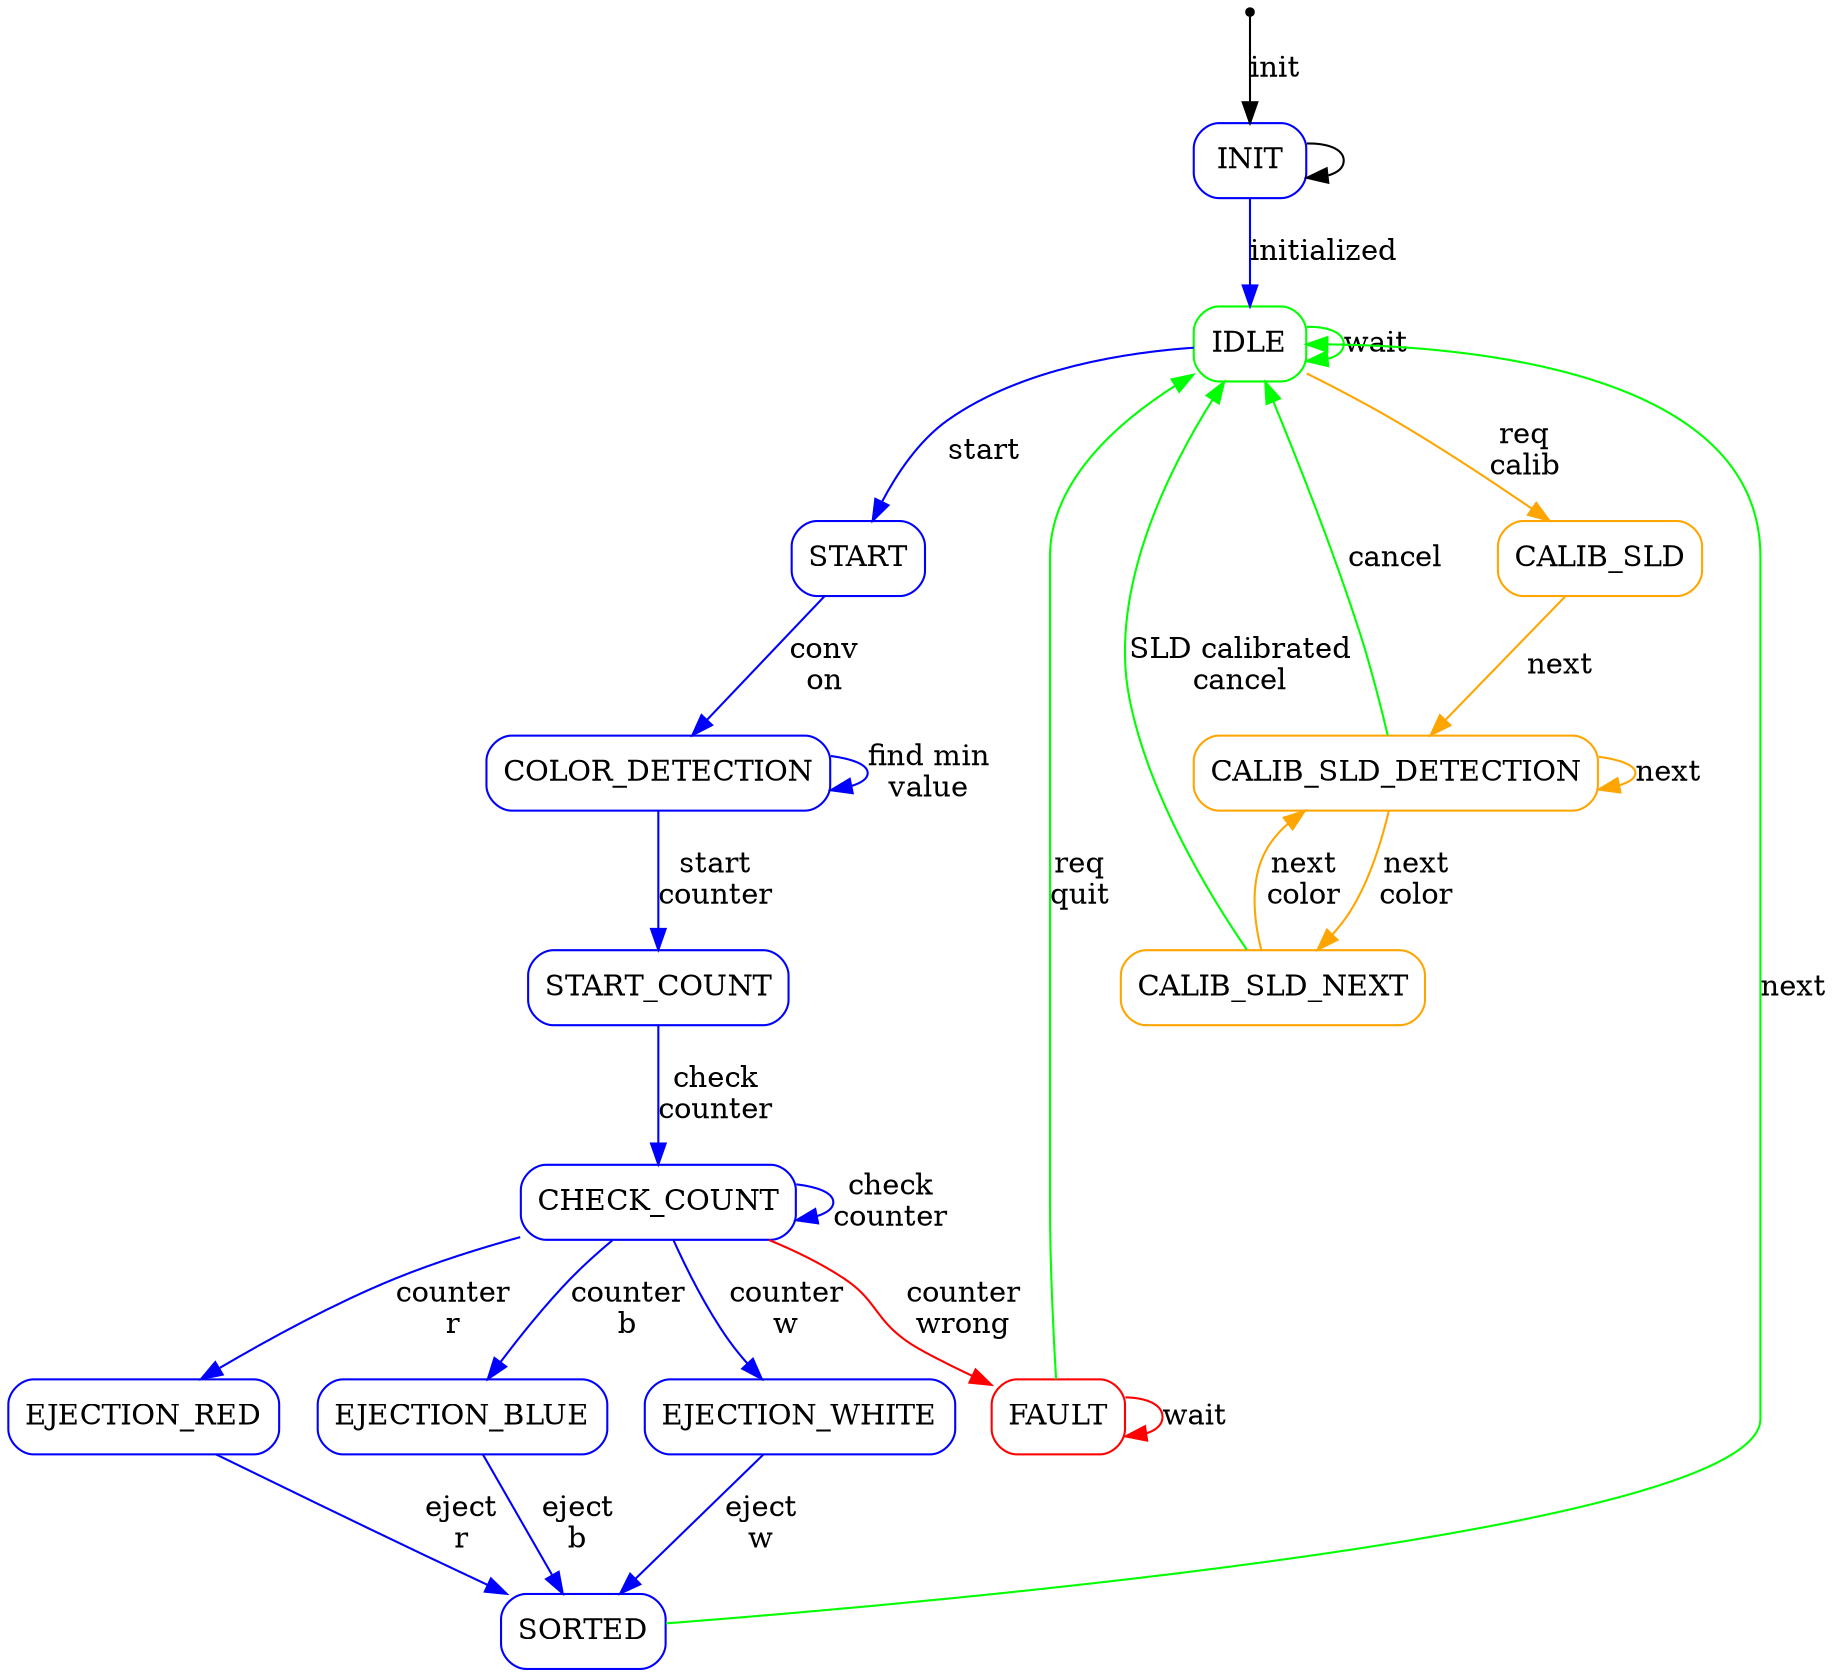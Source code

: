 digraph "generated by DocFsm" {
	node [shape = Mrecord];
	IDLE_0 [color = green, label = "IDLE"];
	FAULT_0 [color = red, label = "FAULT"];
	INIT_0 [color = blue, label = "INIT"];
	START_0 [color = blue, label = "START"];
	CALIB_SLD_0 [color = orange, label = "CALIB_SLD"];
	COLOR_DETECTION_0 [color = blue, label = "COLOR_DETECTION"];
	START_COUNT_0 [color = blue, label = "START_COUNT"];
	CHECK_COUNT_0 [color = blue, label = "CHECK_COUNT"];
	EJECTION_WHITE_0 [color = blue, label = "EJECTION_WHITE"];
	EJECTION_RED_0 [color = blue, label = "EJECTION_RED"];
	EJECTION_BLUE_0 [color = blue, label = "EJECTION_BLUE"];
	SORTED_0 [color = blue, label = "SORTED"];
	CALIB_SLD_DETECTION_0 [color = orange, label = "CALIB_SLD_DETECTION"];
	CALIB_SLD_NEXT_0 [color = orange, label = "CALIB_SLD_NEXT"];
	entry0_0 [shape = point, label = "entry0"];
	IDLE_0 -> START_0 [color = blue, label = "start"];
	IDLE_0 -> CALIB_SLD_0 [color = orange, label = "req\ncalib"];
	IDLE_0 -> IDLE_0 [color = green, label = "wait"];
	FAULT_0 -> IDLE_0 [color = green, label = "req\nquit"];
	FAULT_0 -> FAULT_0 [color = red, label = "wait"];
	INIT_0 -> INIT_0;
	INIT_0 -> IDLE_0 [color = blue, label = "initialized"];
	START_0 -> COLOR_DETECTION_0 [color = blue, label = "conv\non"];
	CALIB_SLD_0 -> CALIB_SLD_DETECTION_0 [color = orange, label = "next"];
	COLOR_DETECTION_0 -> START_COUNT_0 [color = blue, label = "start\ncounter"];
	COLOR_DETECTION_0 -> COLOR_DETECTION_0 [color = blue, label = "find min\nvalue"];
	START_COUNT_0 -> CHECK_COUNT_0 [color = blue, label = "check\ncounter"];
	CHECK_COUNT_0 -> EJECTION_WHITE_0 [color = blue, label = "counter\nw"];
	CHECK_COUNT_0 -> EJECTION_RED_0 [color = blue, label = "counter\nr"];
	CHECK_COUNT_0 -> EJECTION_BLUE_0 [color = blue, label = "counter\nb"];
	CHECK_COUNT_0 -> FAULT_0 [color = red, label = "counter\nwrong"];
	CHECK_COUNT_0 -> CHECK_COUNT_0 [color = blue, label = "check\ncounter"];
	EJECTION_WHITE_0 -> SORTED_0 [color = blue, label = "eject\nw"];
	EJECTION_RED_0 -> SORTED_0 [color = blue, label = "eject\nr"];
	EJECTION_BLUE_0 -> SORTED_0 [color = blue, label = "eject\nb"];
	SORTED_0 -> IDLE_0 [color = green, label = "next"];
	CALIB_SLD_DETECTION_0 -> IDLE_0 [color = green, label = "cancel"];
	CALIB_SLD_DETECTION_0 -> CALIB_SLD_NEXT_0 [color = orange, label = "next\ncolor"];
	CALIB_SLD_DETECTION_0 -> CALIB_SLD_DETECTION_0 [color = orange, label = "next"];
	CALIB_SLD_NEXT_0 -> IDLE_0 [color = green, label = "SLD calibrated\ncancel"];
	CALIB_SLD_NEXT_0 -> CALIB_SLD_DETECTION_0 [color = orange, label = "next\ncolor"];
	entry0_0 -> INIT_0 [color = black, label = "init"];
}
